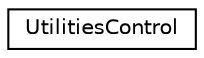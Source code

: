 digraph "Graphical Class Hierarchy"
{
 // LATEX_PDF_SIZE
  edge [fontname="Helvetica",fontsize="10",labelfontname="Helvetica",labelfontsize="10"];
  node [fontname="Helvetica",fontsize="10",shape=record];
  rankdir="LR";
  Node0 [label="UtilitiesControl",height=0.2,width=0.4,color="black", fillcolor="white", style="filled",URL="$classUtilitiesControl.html",tooltip="A class to manage a collection of utilities (e.g., water, sewage, power, waste)."];
}
